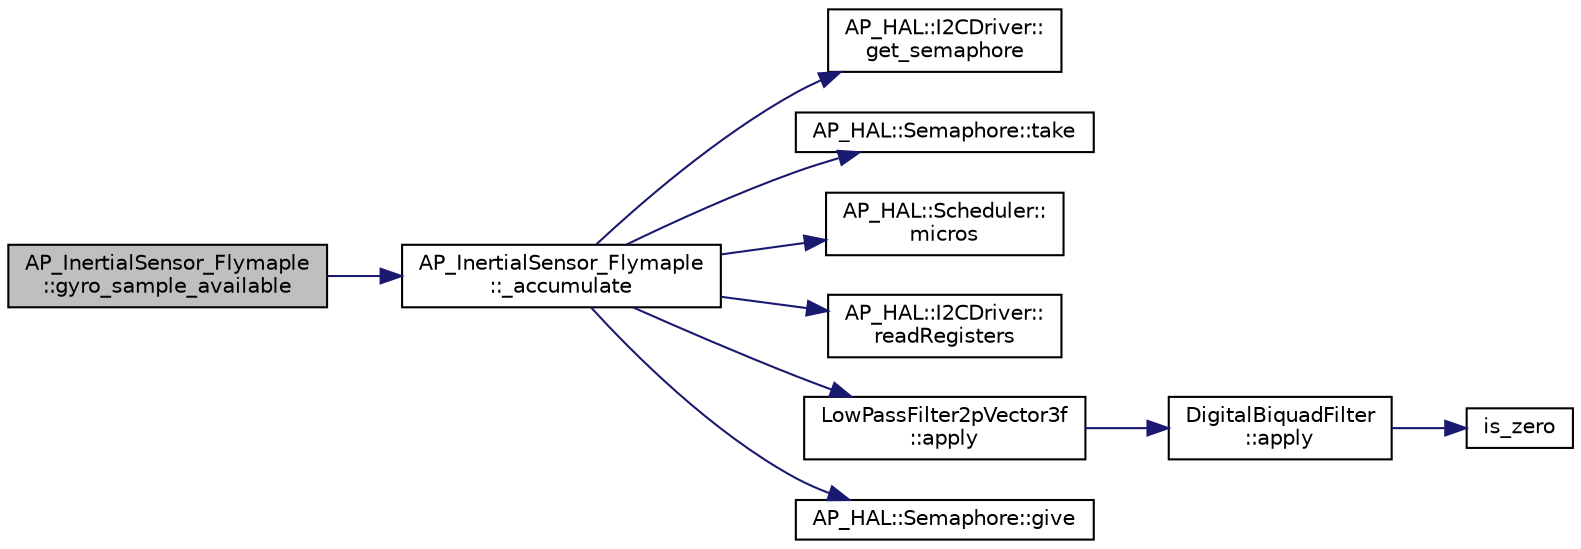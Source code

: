 digraph "AP_InertialSensor_Flymaple::gyro_sample_available"
{
 // INTERACTIVE_SVG=YES
  edge [fontname="Helvetica",fontsize="10",labelfontname="Helvetica",labelfontsize="10"];
  node [fontname="Helvetica",fontsize="10",shape=record];
  rankdir="LR";
  Node1 [label="AP_InertialSensor_Flymaple\l::gyro_sample_available",height=0.2,width=0.4,color="black", fillcolor="grey75", style="filled" fontcolor="black"];
  Node1 -> Node2 [color="midnightblue",fontsize="10",style="solid",fontname="Helvetica"];
  Node2 [label="AP_InertialSensor_Flymaple\l::_accumulate",height=0.2,width=0.4,color="black", fillcolor="white", style="filled",URL="$classAP__InertialSensor__Flymaple.html#a32d60b04ff0fb6a80961502d8f9dad12"];
  Node2 -> Node3 [color="midnightblue",fontsize="10",style="solid",fontname="Helvetica"];
  Node3 [label="AP_HAL::I2CDriver::\lget_semaphore",height=0.2,width=0.4,color="black", fillcolor="white", style="filled",URL="$classAP__HAL_1_1I2CDriver.html#a373424b46be08ef36d53844f88b5398e"];
  Node2 -> Node4 [color="midnightblue",fontsize="10",style="solid",fontname="Helvetica"];
  Node4 [label="AP_HAL::Semaphore::take",height=0.2,width=0.4,color="black", fillcolor="white", style="filled",URL="$classAP__HAL_1_1Semaphore.html#abd3a0affad8bb211981a979f30386589"];
  Node2 -> Node5 [color="midnightblue",fontsize="10",style="solid",fontname="Helvetica"];
  Node5 [label="AP_HAL::Scheduler::\lmicros",height=0.2,width=0.4,color="black", fillcolor="white", style="filled",URL="$classAP__HAL_1_1Scheduler.html#add46d722bfb08a16f220e63591654e46"];
  Node2 -> Node6 [color="midnightblue",fontsize="10",style="solid",fontname="Helvetica"];
  Node6 [label="AP_HAL::I2CDriver::\lreadRegisters",height=0.2,width=0.4,color="black", fillcolor="white", style="filled",URL="$classAP__HAL_1_1I2CDriver.html#a5826f44fd0ab5a87db1c14f5a3d55561"];
  Node2 -> Node7 [color="midnightblue",fontsize="10",style="solid",fontname="Helvetica"];
  Node7 [label="LowPassFilter2pVector3f\l::apply",height=0.2,width=0.4,color="black", fillcolor="white", style="filled",URL="$classLowPassFilter2pVector3f.html#aacd220c14267ceb451d02cad92799f6b"];
  Node7 -> Node8 [color="midnightblue",fontsize="10",style="solid",fontname="Helvetica"];
  Node8 [label="DigitalBiquadFilter\l::apply",height=0.2,width=0.4,color="black", fillcolor="white", style="filled",URL="$classDigitalBiquadFilter.html#abcce28ce01f1fe8a084a16f163848f69"];
  Node8 -> Node9 [color="midnightblue",fontsize="10",style="solid",fontname="Helvetica"];
  Node9 [label="is_zero",height=0.2,width=0.4,color="black", fillcolor="white", style="filled",URL="$AP__Math_8h.html#a108b79eeb35c5d58f324458ec9e1e9f2"];
  Node2 -> Node10 [color="midnightblue",fontsize="10",style="solid",fontname="Helvetica"];
  Node10 [label="AP_HAL::Semaphore::give",height=0.2,width=0.4,color="black", fillcolor="white", style="filled",URL="$classAP__HAL_1_1Semaphore.html#afcdbf03d5bea9d83037acc93bfaea7ce"];
}
